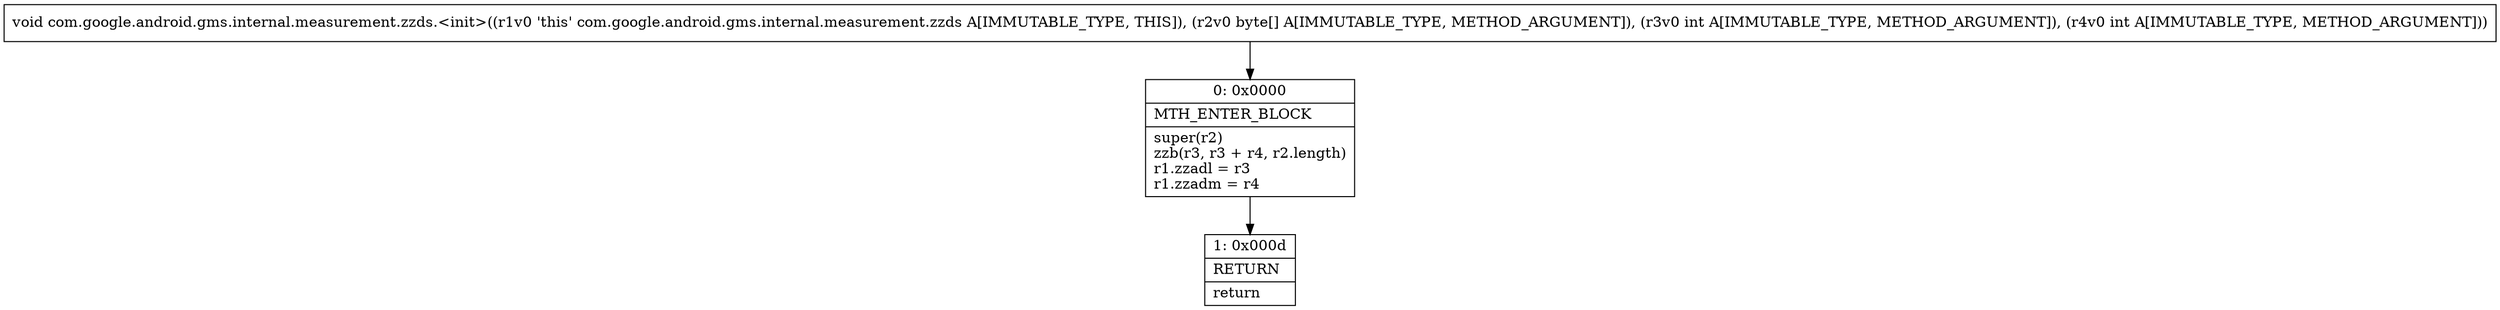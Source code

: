digraph "CFG forcom.google.android.gms.internal.measurement.zzds.\<init\>([BII)V" {
Node_0 [shape=record,label="{0\:\ 0x0000|MTH_ENTER_BLOCK\l|super(r2)\lzzb(r3, r3 + r4, r2.length)\lr1.zzadl = r3\lr1.zzadm = r4\l}"];
Node_1 [shape=record,label="{1\:\ 0x000d|RETURN\l|return\l}"];
MethodNode[shape=record,label="{void com.google.android.gms.internal.measurement.zzds.\<init\>((r1v0 'this' com.google.android.gms.internal.measurement.zzds A[IMMUTABLE_TYPE, THIS]), (r2v0 byte[] A[IMMUTABLE_TYPE, METHOD_ARGUMENT]), (r3v0 int A[IMMUTABLE_TYPE, METHOD_ARGUMENT]), (r4v0 int A[IMMUTABLE_TYPE, METHOD_ARGUMENT])) }"];
MethodNode -> Node_0;
Node_0 -> Node_1;
}

